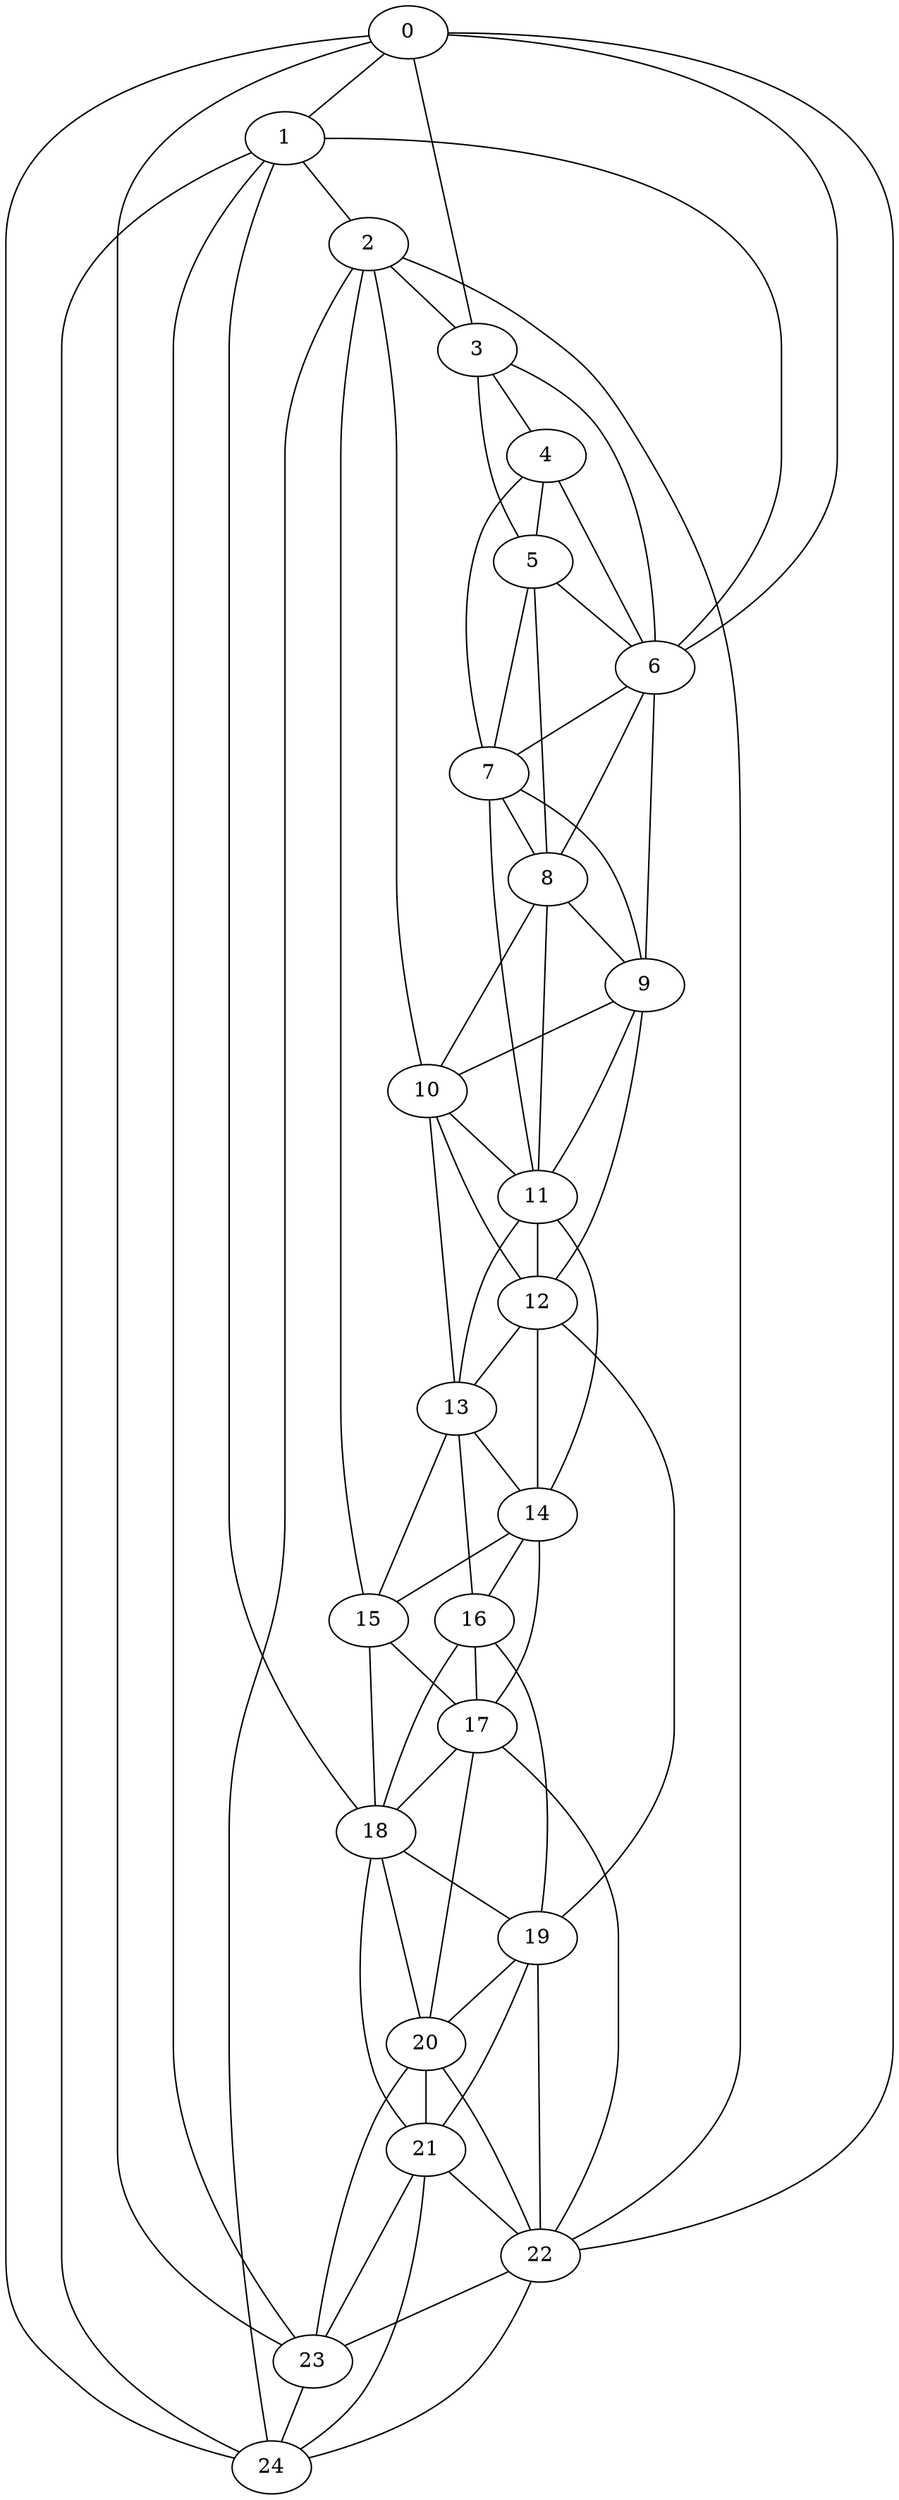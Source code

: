strict graph "watts_strogatz_graph(25,6,0.1)" {
0;
1;
2;
3;
4;
5;
6;
7;
8;
9;
10;
11;
12;
13;
14;
15;
16;
17;
18;
19;
20;
21;
22;
23;
24;
0 -- 1  [is_available=True, prob="0.545128404644"];
0 -- 3  [is_available=True, prob="1.0"];
0 -- 6  [is_available=True, prob="0.819966737053"];
0 -- 22  [is_available=True, prob="0.360197280407"];
0 -- 23  [is_available=True, prob="0.783955049743"];
0 -- 24  [is_available=True, prob="0.463140634058"];
1 -- 2  [is_available=True, prob="0.959761879429"];
1 -- 6  [is_available=True, prob="0.859721950312"];
1 -- 18  [is_available=True, prob="0.223604594966"];
1 -- 23  [is_available=True, prob="1.0"];
1 -- 24  [is_available=True, prob="0.294634844194"];
2 -- 3  [is_available=True, prob="0.320610540471"];
2 -- 10  [is_available=True, prob="0.399155401237"];
2 -- 15  [is_available=True, prob="0.805129432146"];
2 -- 22  [is_available=True, prob="1.0"];
2 -- 24  [is_available=True, prob="1.0"];
3 -- 4  [is_available=True, prob="0.120711790219"];
3 -- 5  [is_available=True, prob="0.00498990071823"];
3 -- 6  [is_available=True, prob="0.124209919011"];
4 -- 5  [is_available=True, prob="0.695613489292"];
4 -- 6  [is_available=True, prob="0.270442191689"];
4 -- 7  [is_available=True, prob="1.0"];
5 -- 6  [is_available=True, prob="0.273032775826"];
5 -- 7  [is_available=True, prob="0.119803512327"];
5 -- 8  [is_available=True, prob="0.783758097004"];
6 -- 7  [is_available=True, prob="0.307057880763"];
6 -- 8  [is_available=True, prob="1.0"];
6 -- 9  [is_available=True, prob="0.93765477294"];
7 -- 8  [is_available=True, prob="0.757028714138"];
7 -- 9  [is_available=True, prob="0.354335500486"];
7 -- 11  [is_available=True, prob="0.866419759602"];
8 -- 9  [is_available=True, prob="0.939492844666"];
8 -- 10  [is_available=True, prob="0.537171090764"];
8 -- 11  [is_available=True, prob="0.973801336221"];
9 -- 10  [is_available=True, prob="0.33805361409"];
9 -- 11  [is_available=True, prob="1.0"];
9 -- 12  [is_available=True, prob="1.0"];
10 -- 11  [is_available=True, prob="0.912852743049"];
10 -- 12  [is_available=True, prob="0.911974700035"];
10 -- 13  [is_available=True, prob="0.534308111156"];
11 -- 12  [is_available=True, prob="0.285292863137"];
11 -- 13  [is_available=True, prob="0.656702697682"];
11 -- 14  [is_available=True, prob="0.865632591405"];
12 -- 13  [is_available=True, prob="1.0"];
12 -- 14  [is_available=True, prob="0.421681636233"];
12 -- 19  [is_available=True, prob="0.465028599912"];
13 -- 14  [is_available=True, prob="0.540896422548"];
13 -- 15  [is_available=True, prob="0.33861459479"];
13 -- 16  [is_available=True, prob="0.923549158011"];
14 -- 15  [is_available=True, prob="0.00918920170458"];
14 -- 16  [is_available=True, prob="0.267825221396"];
14 -- 17  [is_available=True, prob="0.642786363202"];
15 -- 17  [is_available=True, prob="1.0"];
15 -- 18  [is_available=True, prob="1.0"];
16 -- 17  [is_available=True, prob="0.601022246327"];
16 -- 18  [is_available=True, prob="0.0977343309448"];
16 -- 19  [is_available=True, prob="0.46873016421"];
17 -- 18  [is_available=True, prob="0.303941656802"];
17 -- 20  [is_available=True, prob="1.0"];
17 -- 22  [is_available=True, prob="0.159593124527"];
18 -- 19  [is_available=True, prob="0.345015567379"];
18 -- 20  [is_available=True, prob="0.602941737929"];
18 -- 21  [is_available=True, prob="0.212052332255"];
19 -- 20  [is_available=True, prob="0.36297787774"];
19 -- 21  [is_available=True, prob="0.142418569654"];
19 -- 22  [is_available=True, prob="0.929552575309"];
20 -- 21  [is_available=True, prob="0.975543631339"];
20 -- 22  [is_available=True, prob="0.719837794432"];
20 -- 23  [is_available=True, prob="1.0"];
21 -- 22  [is_available=True, prob="0.0959912859192"];
21 -- 23  [is_available=True, prob="0.598367500818"];
21 -- 24  [is_available=True, prob="0.246399671701"];
22 -- 23  [is_available=True, prob="0.290134574458"];
22 -- 24  [is_available=True, prob="0.543233638059"];
23 -- 24  [is_available=True, prob="0.723500227132"];
}
